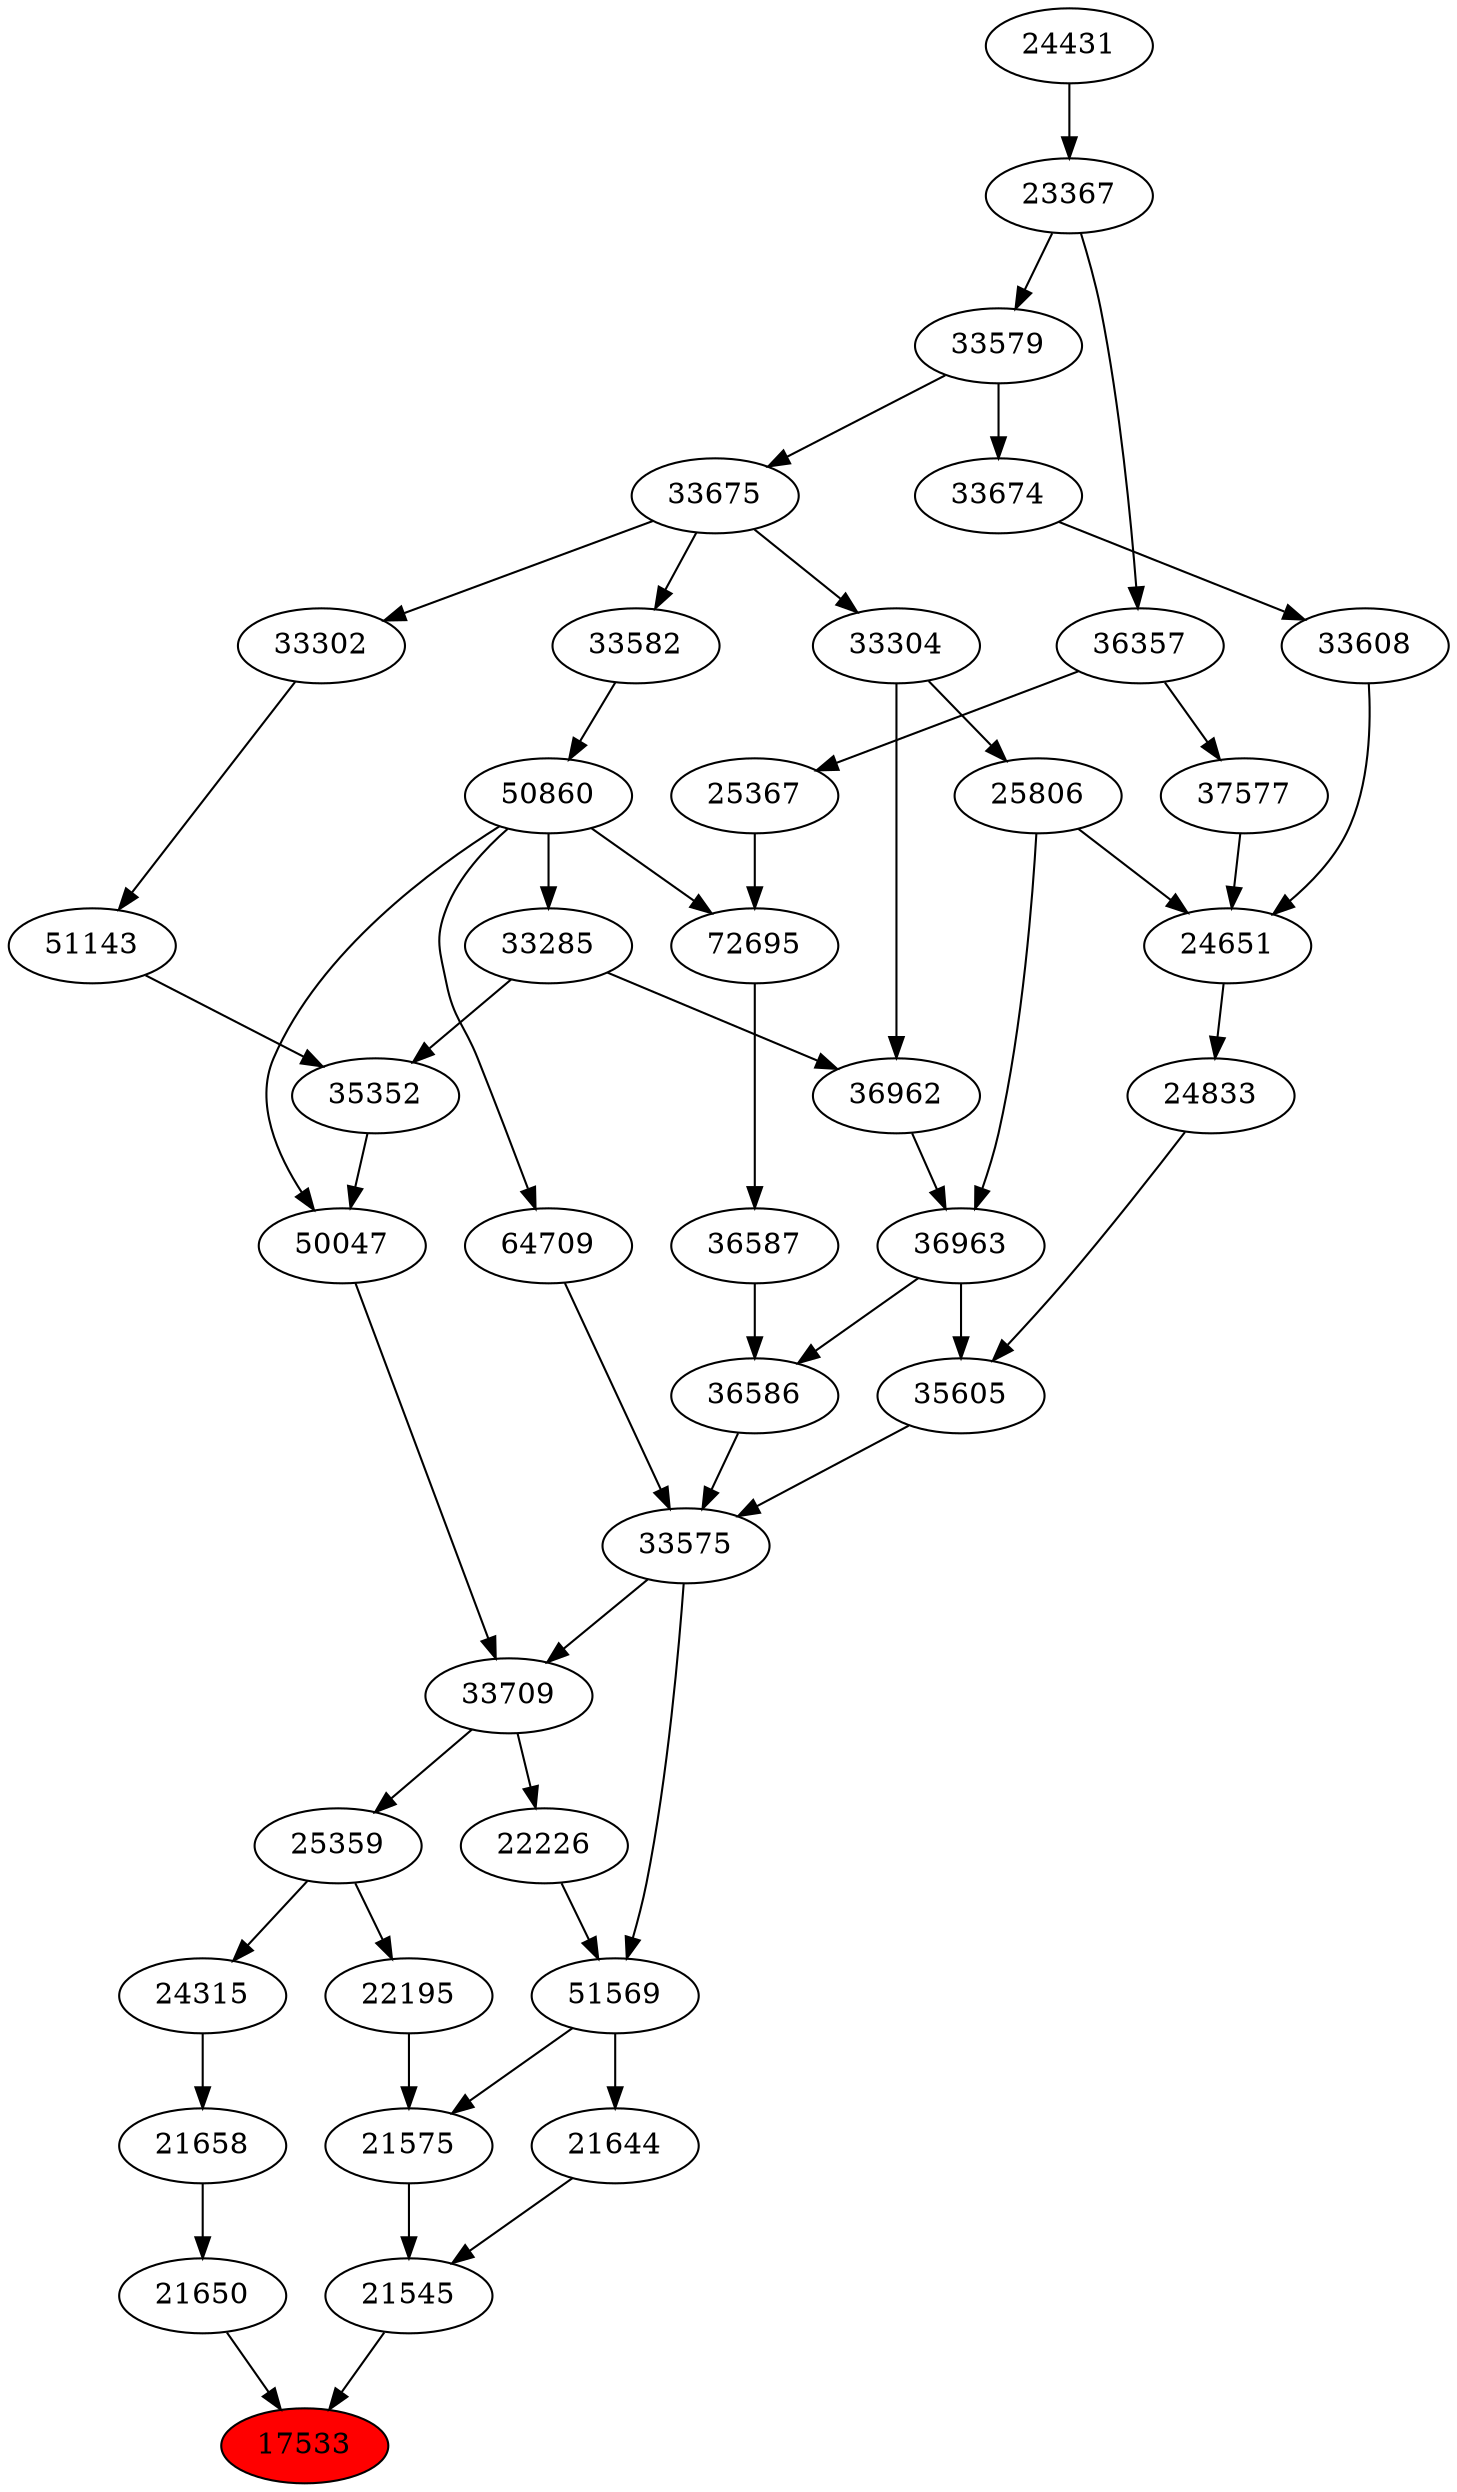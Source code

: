 strict digraph{ 
17533 [label="17533" fillcolor=red style=filled]
21545 -> 17533
21650 -> 17533
21545 [label="21545"]
21575 -> 21545
21644 -> 21545
21650 [label="21650"]
21658 -> 21650
21575 [label="21575"]
22195 -> 21575
51569 -> 21575
21644 [label="21644"]
51569 -> 21644
21658 [label="21658"]
24315 -> 21658
22195 [label="22195"]
25359 -> 22195
51569 [label="51569"]
33575 -> 51569
22226 -> 51569
24315 [label="24315"]
25359 -> 24315
25359 [label="25359"]
33709 -> 25359
33575 [label="33575"]
36586 -> 33575
35605 -> 33575
64709 -> 33575
22226 [label="22226"]
33709 -> 22226
33709 [label="33709"]
50047 -> 33709
33575 -> 33709
36586 [label="36586"]
36587 -> 36586
36963 -> 36586
35605 [label="35605"]
24833 -> 35605
36963 -> 35605
64709 [label="64709"]
50860 -> 64709
50047 [label="50047"]
35352 -> 50047
50860 -> 50047
36587 [label="36587"]
72695 -> 36587
36963 [label="36963"]
36962 -> 36963
25806 -> 36963
24833 [label="24833"]
24651 -> 24833
50860 [label="50860"]
33582 -> 50860
35352 [label="35352"]
33285 -> 35352
51143 -> 35352
72695 [label="72695"]
50860 -> 72695
25367 -> 72695
36962 [label="36962"]
33285 -> 36962
33304 -> 36962
25806 [label="25806"]
33304 -> 25806
24651 [label="24651"]
25806 -> 24651
33608 -> 24651
37577 -> 24651
33582 [label="33582"]
33675 -> 33582
33285 [label="33285"]
50860 -> 33285
51143 [label="51143"]
33302 -> 51143
25367 [label="25367"]
36357 -> 25367
33304 [label="33304"]
33675 -> 33304
33608 [label="33608"]
33674 -> 33608
37577 [label="37577"]
36357 -> 37577
33675 [label="33675"]
33579 -> 33675
33302 [label="33302"]
33675 -> 33302
36357 [label="36357"]
23367 -> 36357
33674 [label="33674"]
33579 -> 33674
33579 [label="33579"]
23367 -> 33579
23367 [label="23367"]
24431 -> 23367
24431 [label="24431"]
}